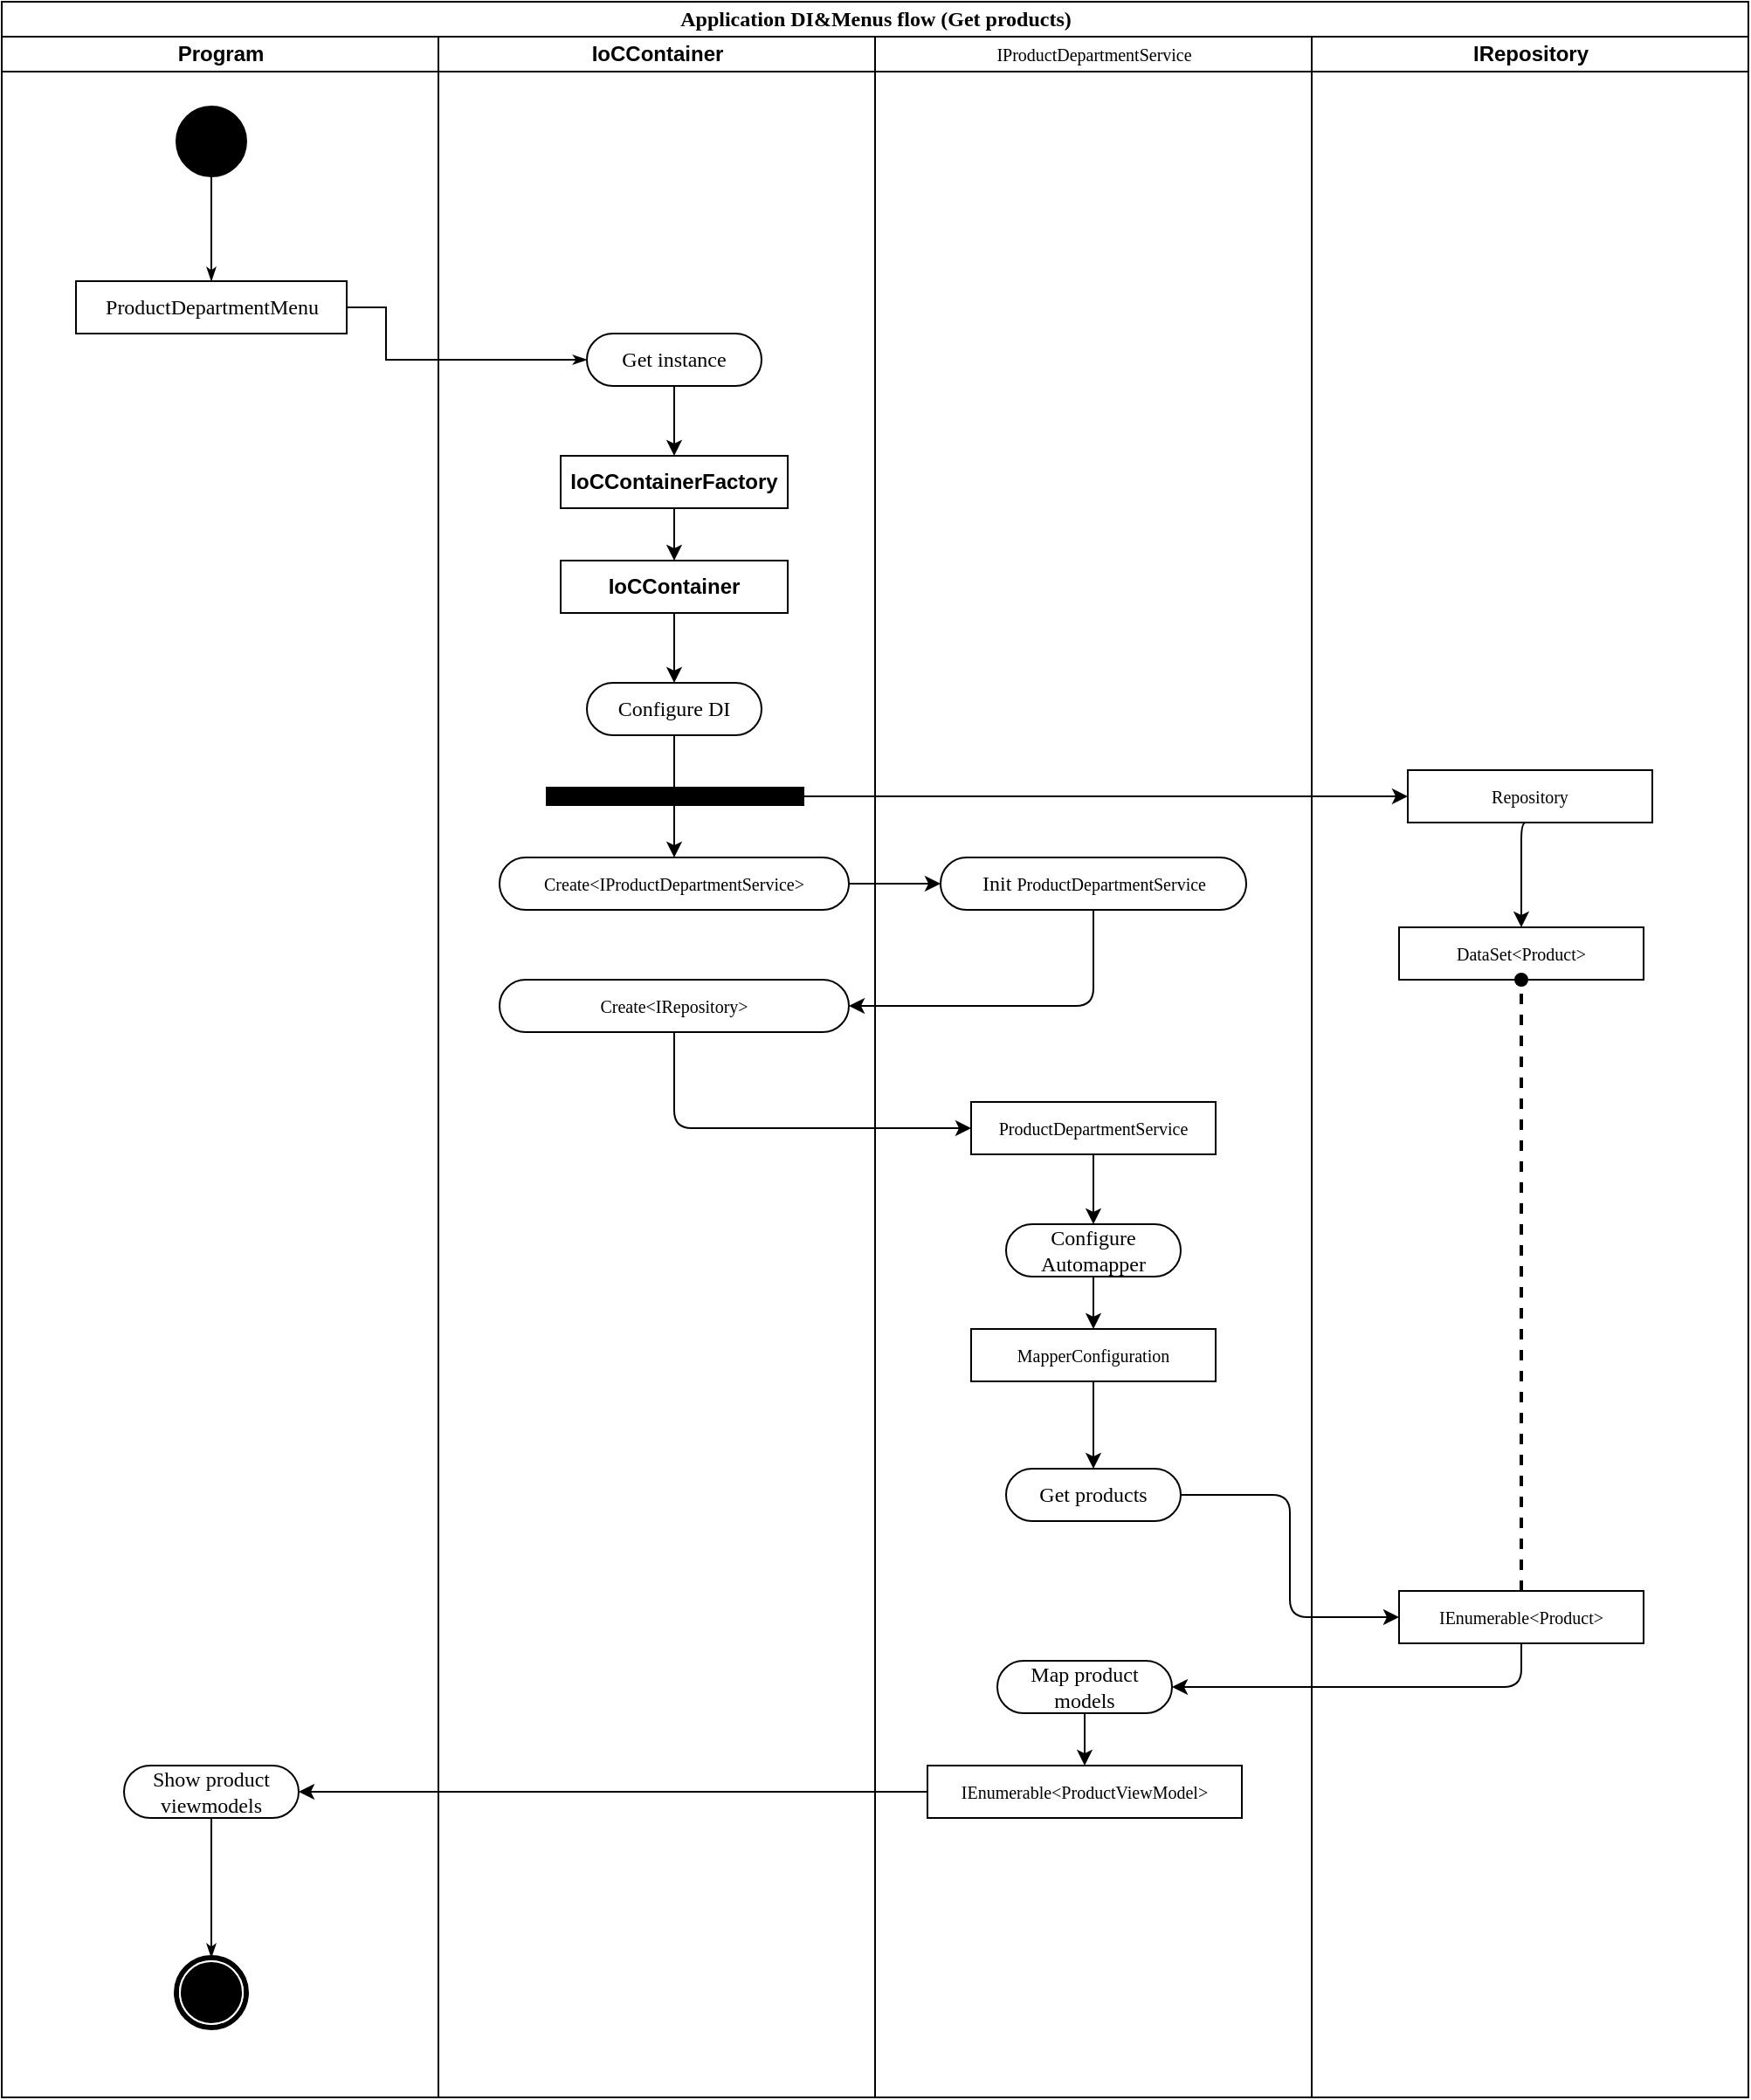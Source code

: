 <mxfile version="14.0.1" type="device"><diagram name="Page-1" id="0783ab3e-0a74-02c8-0abd-f7b4e66b4bec"><mxGraphModel dx="2370" dy="1175" grid="1" gridSize="10" guides="1" tooltips="1" connect="1" arrows="1" fold="1" page="1" pageScale="1" pageWidth="850" pageHeight="1100" background="#ffffff" math="0" shadow="0"><root><mxCell id="0"/><mxCell id="1" parent="0"/><mxCell id="1c1d494c118603dd-1" value="Application DI&amp;amp;Menus flow (Get products)" style="swimlane;html=1;childLayout=stackLayout;startSize=20;rounded=0;shadow=0;comic=0;labelBackgroundColor=none;strokeWidth=1;fontFamily=Verdana;fontSize=12;align=center;" parent="1" vertex="1"><mxGeometry x="40" y="20" width="1000" height="1200" as="geometry"><mxRectangle x="40" y="20" width="140" height="20" as="alternateBounds"/></mxGeometry></mxCell><mxCell id="1c1d494c118603dd-27" style="edgeStyle=orthogonalEdgeStyle;rounded=0;html=1;labelBackgroundColor=none;startArrow=none;startFill=0;startSize=5;endArrow=classicThin;endFill=1;endSize=5;jettySize=auto;orthogonalLoop=1;strokeWidth=1;fontFamily=Verdana;fontSize=12" parent="1c1d494c118603dd-1" source="60571a20871a0731-4" edge="1"><mxGeometry relative="1" as="geometry"><mxPoint x="120" y="160" as="targetPoint"/><Array as="points"><mxPoint x="120" y="145"/></Array></mxGeometry></mxCell><mxCell id="1c1d494c118603dd-2" value="Program" style="swimlane;html=1;startSize=20;" parent="1c1d494c118603dd-1" vertex="1"><mxGeometry y="20" width="250" height="1180" as="geometry"><mxRectangle y="20" width="30" height="970" as="alternateBounds"/></mxGeometry></mxCell><mxCell id="60571a20871a0731-4" value="" style="ellipse;whiteSpace=wrap;html=1;rounded=0;shadow=0;comic=0;labelBackgroundColor=none;strokeWidth=1;fillColor=#000000;fontFamily=Verdana;fontSize=12;align=center;" parent="1c1d494c118603dd-2" vertex="1"><mxGeometry x="100" y="40" width="40" height="40" as="geometry"/></mxCell><mxCell id="60571a20871a0731-5" value="" style="shape=mxgraph.bpmn.shape;html=1;verticalLabelPosition=bottom;labelBackgroundColor=#ffffff;verticalAlign=top;perimeter=ellipsePerimeter;outline=end;symbol=terminate;rounded=0;shadow=0;comic=0;strokeWidth=1;fontFamily=Verdana;fontSize=12;align=center;" parent="1c1d494c118603dd-2" vertex="1"><mxGeometry x="100" y="1100" width="40" height="40" as="geometry"/></mxCell><mxCell id="1c1d494c118603dd-13" value="ProductDepartmentMenu" style="rounded=0;whiteSpace=wrap;html=1;shadow=0;comic=0;labelBackgroundColor=none;strokeWidth=1;fontFamily=Verdana;fontSize=12;align=center;arcSize=50;" parent="1c1d494c118603dd-2" vertex="1"><mxGeometry x="42.5" y="140" width="155" height="30" as="geometry"/></mxCell><mxCell id="1_EkYUu17t9mPYkKDfH9-92" value="Show product viewmodels" style="rounded=1;whiteSpace=wrap;html=1;shadow=0;comic=0;labelBackgroundColor=none;strokeWidth=1;fontFamily=Verdana;fontSize=12;align=center;arcSize=50;" vertex="1" parent="1c1d494c118603dd-2"><mxGeometry x="70" y="990" width="100" height="30" as="geometry"/></mxCell><mxCell id="1c1d494c118603dd-45" style="edgeStyle=none;rounded=0;html=1;labelBackgroundColor=none;startArrow=none;startFill=0;startSize=5;endArrow=classicThin;endFill=1;endSize=5;jettySize=auto;orthogonalLoop=1;strokeWidth=1;fontFamily=Verdana;fontSize=12;exitX=0.5;exitY=1;exitDx=0;exitDy=0;" parent="1c1d494c118603dd-2" source="1_EkYUu17t9mPYkKDfH9-92" target="60571a20871a0731-5" edge="1"><mxGeometry relative="1" as="geometry"><mxPoint x="160" y="960" as="sourcePoint"/></mxGeometry></mxCell><mxCell id="1c1d494c118603dd-4" value="IoCContainer" style="swimlane;html=1;startSize=20;" parent="1c1d494c118603dd-1" vertex="1"><mxGeometry x="250" y="20" width="250" height="1180" as="geometry"/></mxCell><mxCell id="1_EkYUu17t9mPYkKDfH9-54" value="&lt;span style=&quot;font-family: &amp;#34;helvetica&amp;#34; ; font-weight: 700&quot;&gt;IoCContainerFactory&lt;/span&gt;" style="rounded=0;whiteSpace=wrap;html=1;shadow=0;comic=0;labelBackgroundColor=none;strokeWidth=1;fontFamily=Verdana;fontSize=12;align=center;arcSize=50;" vertex="1" parent="1c1d494c118603dd-4"><mxGeometry x="70" y="240" width="130" height="30" as="geometry"/></mxCell><mxCell id="1c1d494c118603dd-7" value="Configure DI" style="rounded=1;whiteSpace=wrap;html=1;shadow=0;comic=0;labelBackgroundColor=none;strokeWidth=1;fontFamily=Verdana;fontSize=12;align=center;arcSize=50;" parent="1c1d494c118603dd-4" vertex="1"><mxGeometry x="85" y="370" width="100" height="30" as="geometry"/></mxCell><mxCell id="1_EkYUu17t9mPYkKDfH9-55" value="Get instance" style="rounded=1;whiteSpace=wrap;html=1;shadow=0;comic=0;labelBackgroundColor=none;strokeWidth=1;fontFamily=Verdana;fontSize=12;align=center;arcSize=50;" vertex="1" parent="1c1d494c118603dd-4"><mxGeometry x="85" y="170" width="100" height="30" as="geometry"/></mxCell><mxCell id="1_EkYUu17t9mPYkKDfH9-57" value="&lt;span style=&quot;font-family: &amp;#34;helvetica&amp;#34; ; font-weight: 700&quot;&gt;IoCContainer&lt;/span&gt;" style="rounded=0;whiteSpace=wrap;html=1;shadow=0;comic=0;labelBackgroundColor=none;strokeWidth=1;fontFamily=Verdana;fontSize=12;align=center;arcSize=50;" vertex="1" parent="1c1d494c118603dd-4"><mxGeometry x="70" y="300" width="130" height="30" as="geometry"/></mxCell><mxCell id="1_EkYUu17t9mPYkKDfH9-59" value="" style="endArrow=classic;html=1;exitX=0.5;exitY=1;exitDx=0;exitDy=0;entryX=0.5;entryY=0;entryDx=0;entryDy=0;" edge="1" parent="1c1d494c118603dd-4" source="1_EkYUu17t9mPYkKDfH9-55" target="1_EkYUu17t9mPYkKDfH9-54"><mxGeometry width="50" height="50" relative="1" as="geometry"><mxPoint x="120" y="450" as="sourcePoint"/><mxPoint x="170" y="400" as="targetPoint"/></mxGeometry></mxCell><mxCell id="1_EkYUu17t9mPYkKDfH9-60" value="" style="endArrow=classic;html=1;exitX=0.5;exitY=1;exitDx=0;exitDy=0;entryX=0.5;entryY=0;entryDx=0;entryDy=0;" edge="1" parent="1c1d494c118603dd-4" source="1_EkYUu17t9mPYkKDfH9-54" target="1_EkYUu17t9mPYkKDfH9-57"><mxGeometry width="50" height="50" relative="1" as="geometry"><mxPoint x="145" y="210" as="sourcePoint"/><mxPoint x="145" y="250" as="targetPoint"/></mxGeometry></mxCell><mxCell id="1_EkYUu17t9mPYkKDfH9-61" value="" style="endArrow=classic;html=1;exitX=0.5;exitY=1;exitDx=0;exitDy=0;entryX=0.5;entryY=0;entryDx=0;entryDy=0;" edge="1" parent="1c1d494c118603dd-4" source="1_EkYUu17t9mPYkKDfH9-57" target="1c1d494c118603dd-7"><mxGeometry width="50" height="50" relative="1" as="geometry"><mxPoint x="145" y="280" as="sourcePoint"/><mxPoint x="145" y="310" as="targetPoint"/></mxGeometry></mxCell><mxCell id="1_EkYUu17t9mPYkKDfH9-62" value="&lt;font style=&quot;font-size: 10px&quot;&gt;Create&amp;lt;IProductDepartmentService&amp;gt;&lt;/font&gt;" style="rounded=1;whiteSpace=wrap;html=1;shadow=0;comic=0;labelBackgroundColor=none;strokeWidth=1;fontFamily=Verdana;fontSize=12;align=center;arcSize=50;" vertex="1" parent="1c1d494c118603dd-4"><mxGeometry x="35" y="470" width="200" height="30" as="geometry"/></mxCell><mxCell id="1_EkYUu17t9mPYkKDfH9-63" value="" style="endArrow=classic;html=1;exitX=0.5;exitY=1;exitDx=0;exitDy=0;entryX=0.5;entryY=0;entryDx=0;entryDy=0;" edge="1" parent="1c1d494c118603dd-4" source="1c1d494c118603dd-7" target="1_EkYUu17t9mPYkKDfH9-62"><mxGeometry width="50" height="50" relative="1" as="geometry"><mxPoint x="160" y="390" as="sourcePoint"/><mxPoint x="210" y="340" as="targetPoint"/></mxGeometry></mxCell><mxCell id="1_EkYUu17t9mPYkKDfH9-67" value="" style="whiteSpace=wrap;html=1;rounded=0;shadow=0;comic=0;labelBackgroundColor=none;strokeWidth=1;fillColor=#000000;fontFamily=Verdana;fontSize=12;align=center;rotation=0;" vertex="1" parent="1c1d494c118603dd-4"><mxGeometry x="62" y="430" width="147" height="10" as="geometry"/></mxCell><mxCell id="1_EkYUu17t9mPYkKDfH9-82" value="&lt;font style=&quot;font-size: 10px&quot;&gt;Create&amp;lt;IRepository&amp;gt;&lt;/font&gt;" style="rounded=1;whiteSpace=wrap;html=1;shadow=0;comic=0;labelBackgroundColor=none;strokeWidth=1;fontFamily=Verdana;fontSize=12;align=center;arcSize=50;" vertex="1" parent="1c1d494c118603dd-4"><mxGeometry x="35" y="540" width="200" height="30" as="geometry"/></mxCell><mxCell id="1_EkYUu17t9mPYkKDfH9-11" value="&lt;span style=&quot;font-family: &amp;#34;verdana&amp;#34; ; font-size: 10px ; font-weight: 400&quot;&gt;IProductDepartmentService&lt;/span&gt;" style="swimlane;html=1;startSize=20;" vertex="1" parent="1c1d494c118603dd-1"><mxGeometry x="500" y="20" width="250" height="1180" as="geometry"/></mxCell><mxCell id="1_EkYUu17t9mPYkKDfH9-64" value="&lt;span style=&quot;font-size: 10px&quot;&gt;ProductDepartmentService&lt;/span&gt;" style="rounded=0;whiteSpace=wrap;html=1;shadow=0;comic=0;labelBackgroundColor=none;strokeWidth=1;fontFamily=Verdana;fontSize=12;align=center;arcSize=50;" vertex="1" parent="1_EkYUu17t9mPYkKDfH9-11"><mxGeometry x="55" y="610" width="140" height="30" as="geometry"/></mxCell><mxCell id="1_EkYUu17t9mPYkKDfH9-72" value="Configure Automapper" style="rounded=1;whiteSpace=wrap;html=1;shadow=0;comic=0;labelBackgroundColor=none;strokeWidth=1;fontFamily=Verdana;fontSize=12;align=center;arcSize=50;" vertex="1" parent="1_EkYUu17t9mPYkKDfH9-11"><mxGeometry x="75" y="680" width="100" height="30" as="geometry"/></mxCell><mxCell id="1_EkYUu17t9mPYkKDfH9-73" value="&lt;span style=&quot;font-size: 10px&quot;&gt;MapperConfiguration&lt;/span&gt;" style="rounded=0;whiteSpace=wrap;html=1;shadow=0;comic=0;labelBackgroundColor=none;strokeWidth=1;fontFamily=Verdana;fontSize=12;align=center;arcSize=50;" vertex="1" parent="1_EkYUu17t9mPYkKDfH9-11"><mxGeometry x="55" y="740" width="140" height="30" as="geometry"/></mxCell><mxCell id="1_EkYUu17t9mPYkKDfH9-74" value="" style="endArrow=classic;html=1;exitX=0.5;exitY=1;exitDx=0;exitDy=0;entryX=0.5;entryY=0;entryDx=0;entryDy=0;" edge="1" parent="1_EkYUu17t9mPYkKDfH9-11" source="1_EkYUu17t9mPYkKDfH9-64" target="1_EkYUu17t9mPYkKDfH9-72"><mxGeometry width="50" height="50" relative="1" as="geometry"><mxPoint x="-40" y="630" as="sourcePoint"/><mxPoint x="10" y="580" as="targetPoint"/></mxGeometry></mxCell><mxCell id="1_EkYUu17t9mPYkKDfH9-76" value="" style="endArrow=classic;html=1;exitX=0.5;exitY=1;exitDx=0;exitDy=0;entryX=0.5;entryY=0;entryDx=0;entryDy=0;" edge="1" parent="1_EkYUu17t9mPYkKDfH9-11" source="1_EkYUu17t9mPYkKDfH9-72" target="1_EkYUu17t9mPYkKDfH9-73"><mxGeometry width="50" height="50" relative="1" as="geometry"><mxPoint x="-40" y="630" as="sourcePoint"/><mxPoint x="10" y="580" as="targetPoint"/></mxGeometry></mxCell><mxCell id="1_EkYUu17t9mPYkKDfH9-79" value="Init&amp;nbsp;&lt;span style=&quot;font-size: 10px&quot;&gt;ProductDepartmentService&lt;/span&gt;" style="rounded=1;whiteSpace=wrap;html=1;shadow=0;comic=0;labelBackgroundColor=none;strokeWidth=1;fontFamily=Verdana;fontSize=12;align=center;arcSize=50;" vertex="1" parent="1_EkYUu17t9mPYkKDfH9-11"><mxGeometry x="37.5" y="470" width="175" height="30" as="geometry"/></mxCell><mxCell id="1_EkYUu17t9mPYkKDfH9-77" value="Get products" style="rounded=1;whiteSpace=wrap;html=1;shadow=0;comic=0;labelBackgroundColor=none;strokeWidth=1;fontFamily=Verdana;fontSize=12;align=center;arcSize=50;" vertex="1" parent="1_EkYUu17t9mPYkKDfH9-11"><mxGeometry x="75" y="820" width="100" height="30" as="geometry"/></mxCell><mxCell id="1_EkYUu17t9mPYkKDfH9-86" value="" style="endArrow=classic;html=1;exitX=0.5;exitY=1;exitDx=0;exitDy=0;entryX=0.5;entryY=0;entryDx=0;entryDy=0;" edge="1" parent="1_EkYUu17t9mPYkKDfH9-11" source="1_EkYUu17t9mPYkKDfH9-73" target="1_EkYUu17t9mPYkKDfH9-77"><mxGeometry width="50" height="50" relative="1" as="geometry"><mxPoint x="135" y="720" as="sourcePoint"/><mxPoint x="135" y="750" as="targetPoint"/></mxGeometry></mxCell><mxCell id="1_EkYUu17t9mPYkKDfH9-96" value="Map product models" style="rounded=1;whiteSpace=wrap;html=1;shadow=0;comic=0;labelBackgroundColor=none;strokeWidth=1;fontFamily=Verdana;fontSize=12;align=center;arcSize=50;" vertex="1" parent="1_EkYUu17t9mPYkKDfH9-11"><mxGeometry x="70" y="930" width="100" height="30" as="geometry"/></mxCell><mxCell id="1_EkYUu17t9mPYkKDfH9-99" value="&lt;span style=&quot;font-size: 10px&quot;&gt;IEnumerable&amp;lt;ProductViewModel&amp;gt;&lt;/span&gt;" style="rounded=0;whiteSpace=wrap;html=1;shadow=0;comic=0;labelBackgroundColor=none;strokeWidth=1;fontFamily=Verdana;fontSize=12;align=center;arcSize=50;" vertex="1" parent="1_EkYUu17t9mPYkKDfH9-11"><mxGeometry x="30" y="990" width="180" height="30" as="geometry"/></mxCell><mxCell id="1_EkYUu17t9mPYkKDfH9-101" value="" style="endArrow=classic;html=1;strokeWidth=1;exitX=0.5;exitY=1;exitDx=0;exitDy=0;entryX=0.5;entryY=0;entryDx=0;entryDy=0;" edge="1" parent="1_EkYUu17t9mPYkKDfH9-11" source="1_EkYUu17t9mPYkKDfH9-96" target="1_EkYUu17t9mPYkKDfH9-99"><mxGeometry width="50" height="50" relative="1" as="geometry"><mxPoint x="100" y="1070" as="sourcePoint"/><mxPoint x="120" y="980" as="targetPoint"/></mxGeometry></mxCell><mxCell id="1_EkYUu17t9mPYkKDfH9-53" value="IRepository" style="swimlane;html=1;startSize=20;" vertex="1" parent="1c1d494c118603dd-1"><mxGeometry x="750" y="20" width="250" height="1180" as="geometry"/></mxCell><mxCell id="1_EkYUu17t9mPYkKDfH9-89" value="&lt;span style=&quot;font-size: 10px&quot;&gt;DataSet&amp;lt;Product&amp;gt;&lt;/span&gt;" style="rounded=0;whiteSpace=wrap;html=1;shadow=0;comic=0;labelBackgroundColor=none;strokeWidth=1;fontFamily=Verdana;fontSize=12;align=center;arcSize=50;" vertex="1" parent="1_EkYUu17t9mPYkKDfH9-53"><mxGeometry x="50" y="510" width="140" height="30" as="geometry"/></mxCell><mxCell id="1_EkYUu17t9mPYkKDfH9-93" value="&lt;span style=&quot;font-size: 10px&quot;&gt;IEnumerable&amp;lt;Product&amp;gt;&lt;/span&gt;" style="rounded=0;whiteSpace=wrap;html=1;shadow=0;comic=0;labelBackgroundColor=none;strokeWidth=1;fontFamily=Verdana;fontSize=12;align=center;arcSize=50;" vertex="1" parent="1_EkYUu17t9mPYkKDfH9-53"><mxGeometry x="50" y="890" width="140" height="30" as="geometry"/></mxCell><mxCell id="1_EkYUu17t9mPYkKDfH9-95" value="" style="endArrow=oval;dashed=1;html=1;entryX=0.5;entryY=1;entryDx=0;entryDy=0;exitX=0.5;exitY=0;exitDx=0;exitDy=0;strokeWidth=2;endFill=1;" edge="1" parent="1_EkYUu17t9mPYkKDfH9-53" source="1_EkYUu17t9mPYkKDfH9-93" target="1_EkYUu17t9mPYkKDfH9-89"><mxGeometry width="50" height="50" relative="1" as="geometry"><mxPoint x="340" y="670" as="sourcePoint"/><mxPoint x="390" y="620" as="targetPoint"/></mxGeometry></mxCell><mxCell id="1_EkYUu17t9mPYkKDfH9-56" style="edgeStyle=orthogonalEdgeStyle;rounded=0;html=1;labelBackgroundColor=none;startArrow=none;startFill=0;startSize=5;endArrow=classicThin;endFill=1;endSize=5;jettySize=auto;orthogonalLoop=1;strokeWidth=1;fontFamily=Verdana;fontSize=12;entryX=0;entryY=0.5;entryDx=0;entryDy=0;exitX=1;exitY=0.5;exitDx=0;exitDy=0;" edge="1" parent="1c1d494c118603dd-1" source="1c1d494c118603dd-13" target="1_EkYUu17t9mPYkKDfH9-55"><mxGeometry relative="1" as="geometry"><mxPoint x="130" y="110" as="sourcePoint"/><mxPoint x="130" y="170" as="targetPoint"/><Array as="points"><mxPoint x="220" y="175"/><mxPoint x="220" y="205"/></Array></mxGeometry></mxCell><mxCell id="1_EkYUu17t9mPYkKDfH9-65" value="" style="endArrow=classic;html=1;exitX=1;exitY=0.5;exitDx=0;exitDy=0;entryX=0;entryY=0.5;entryDx=0;entryDy=0;edgeStyle=orthogonalEdgeStyle;jumpSize=6;jumpStyle=none;sourcePerimeterSpacing=0;" edge="1" parent="1c1d494c118603dd-1" source="1_EkYUu17t9mPYkKDfH9-62" target="1_EkYUu17t9mPYkKDfH9-79"><mxGeometry width="50" height="50" relative="1" as="geometry"><mxPoint x="580" y="410" as="sourcePoint"/><mxPoint x="630" y="360" as="targetPoint"/></mxGeometry></mxCell><mxCell id="1_EkYUu17t9mPYkKDfH9-83" value="" style="endArrow=classic;html=1;exitX=0.5;exitY=1;exitDx=0;exitDy=0;edgeStyle=orthogonalEdgeStyle;jumpSize=6;jumpStyle=none;sourcePerimeterSpacing=0;" edge="1" parent="1c1d494c118603dd-1" source="1_EkYUu17t9mPYkKDfH9-79" target="1_EkYUu17t9mPYkKDfH9-82"><mxGeometry width="50" height="50" relative="1" as="geometry"><mxPoint x="495" y="515" as="sourcePoint"/><mxPoint x="547.5" y="515" as="targetPoint"/><Array as="points"><mxPoint x="625" y="575"/></Array></mxGeometry></mxCell><mxCell id="1_EkYUu17t9mPYkKDfH9-85" value="" style="endArrow=classic;html=1;exitX=0.5;exitY=1;exitDx=0;exitDy=0;edgeStyle=orthogonalEdgeStyle;jumpSize=6;jumpStyle=none;sourcePerimeterSpacing=0;entryX=0;entryY=0.5;entryDx=0;entryDy=0;" edge="1" parent="1c1d494c118603dd-1" source="1_EkYUu17t9mPYkKDfH9-82" target="1_EkYUu17t9mPYkKDfH9-64"><mxGeometry width="50" height="50" relative="1" as="geometry"><mxPoint x="635" y="530" as="sourcePoint"/><mxPoint x="495" y="585" as="targetPoint"/><Array as="points"><mxPoint x="385" y="645"/></Array></mxGeometry></mxCell><mxCell id="1_EkYUu17t9mPYkKDfH9-90" value="" style="endArrow=classic;html=1;entryX=0;entryY=0.5;entryDx=0;entryDy=0;exitX=1;exitY=0.5;exitDx=0;exitDy=0;edgeStyle=orthogonalEdgeStyle;" edge="1" parent="1c1d494c118603dd-1" source="1_EkYUu17t9mPYkKDfH9-77" target="1_EkYUu17t9mPYkKDfH9-93"><mxGeometry width="50" height="50" relative="1" as="geometry"><mxPoint x="590" y="890" as="sourcePoint"/><mxPoint x="640" y="840" as="targetPoint"/></mxGeometry></mxCell><mxCell id="1_EkYUu17t9mPYkKDfH9-97" value="" style="endArrow=classic;html=1;entryX=1;entryY=0.5;entryDx=0;entryDy=0;exitX=0.5;exitY=1;exitDx=0;exitDy=0;edgeStyle=orthogonalEdgeStyle;" edge="1" parent="1c1d494c118603dd-1" source="1_EkYUu17t9mPYkKDfH9-93" target="1_EkYUu17t9mPYkKDfH9-96"><mxGeometry width="50" height="50" relative="1" as="geometry"><mxPoint x="685" y="865" as="sourcePoint"/><mxPoint x="810" y="935" as="targetPoint"/></mxGeometry></mxCell><mxCell id="1_EkYUu17t9mPYkKDfH9-102" value="" style="endArrow=classic;html=1;strokeWidth=1;exitX=0;exitY=0.5;exitDx=0;exitDy=0;entryX=1;entryY=0.5;entryDx=0;entryDy=0;" edge="1" parent="1c1d494c118603dd-1" source="1_EkYUu17t9mPYkKDfH9-99" target="1_EkYUu17t9mPYkKDfH9-92"><mxGeometry width="50" height="50" relative="1" as="geometry"><mxPoint x="630" y="990" as="sourcePoint"/><mxPoint x="630" y="1020" as="targetPoint"/></mxGeometry></mxCell><mxCell id="1_EkYUu17t9mPYkKDfH9-70" value="&lt;span style=&quot;font-size: 10px&quot;&gt;Repository&lt;/span&gt;" style="rounded=0;whiteSpace=wrap;html=1;shadow=0;comic=0;labelBackgroundColor=none;strokeWidth=1;fontFamily=Verdana;fontSize=12;align=center;arcSize=50;" vertex="1" parent="1"><mxGeometry x="845" y="460" width="140" height="30" as="geometry"/></mxCell><mxCell id="1_EkYUu17t9mPYkKDfH9-71" value="" style="endArrow=classic;html=1;edgeStyle=orthogonalEdgeStyle;jumpSize=6;jumpStyle=none;sourcePerimeterSpacing=0;exitX=1;exitY=0.5;exitDx=0;exitDy=0;" edge="1" parent="1" source="1_EkYUu17t9mPYkKDfH9-67" target="1_EkYUu17t9mPYkKDfH9-70"><mxGeometry width="50" height="50" relative="1" as="geometry"><mxPoint x="499.0" y="475" as="sourcePoint"/><mxPoint x="880" y="475" as="targetPoint"/></mxGeometry></mxCell><mxCell id="1_EkYUu17t9mPYkKDfH9-91" value="" style="endArrow=classic;html=1;edgeStyle=orthogonalEdgeStyle;jumpSize=6;jumpStyle=none;sourcePerimeterSpacing=0;exitX=0.5;exitY=1;exitDx=0;exitDy=0;entryX=0.5;entryY=0;entryDx=0;entryDy=0;" edge="1" parent="1" source="1_EkYUu17t9mPYkKDfH9-70" target="1_EkYUu17t9mPYkKDfH9-89"><mxGeometry width="50" height="50" relative="1" as="geometry"><mxPoint x="509.0" y="485" as="sourcePoint"/><mxPoint x="855" y="485" as="targetPoint"/><Array as="points"><mxPoint x="910" y="490"/></Array></mxGeometry></mxCell></root></mxGraphModel></diagram></mxfile>